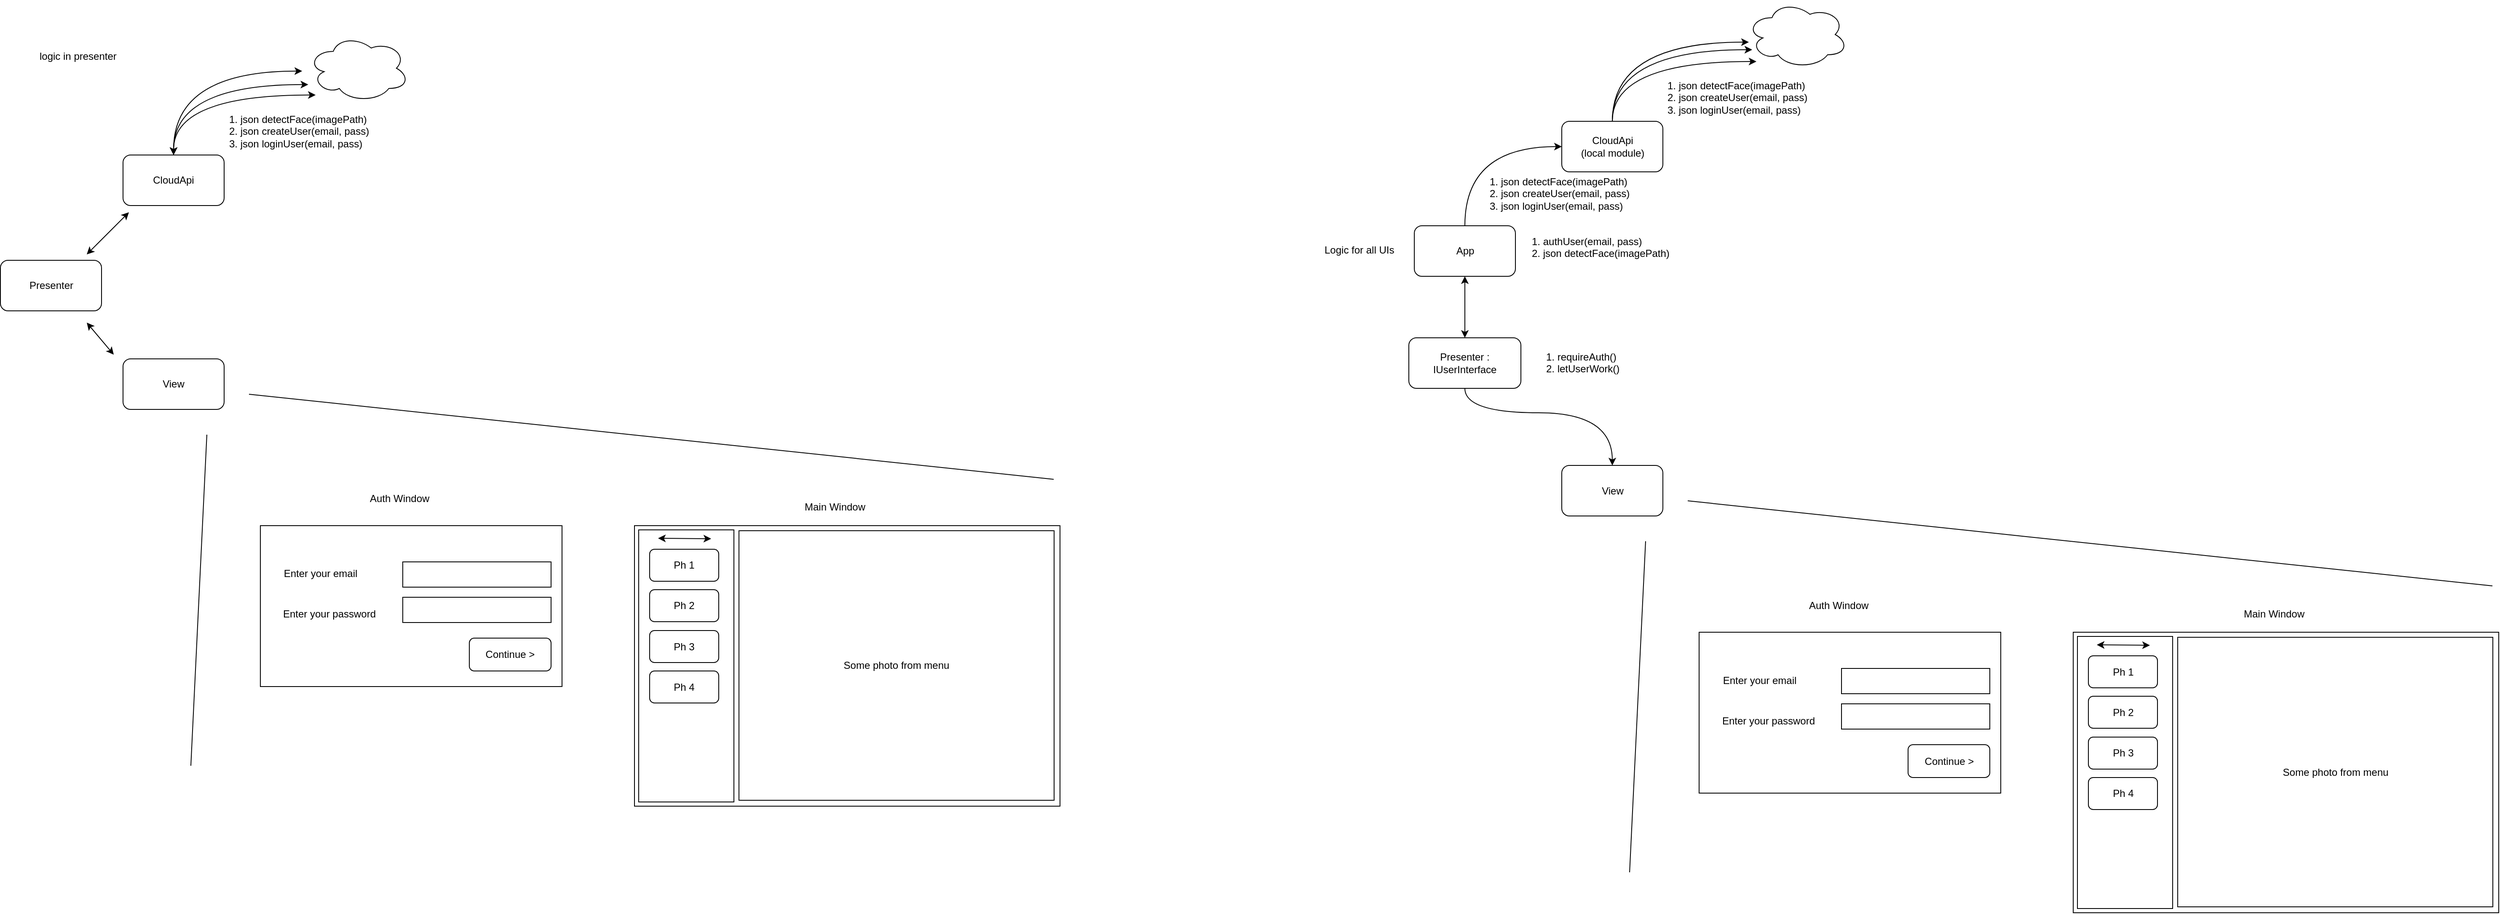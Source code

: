 <mxfile version="10.8.0" type="device"><diagram id="RPN1DrhEtpvBff0ssNFF" name="Page-1"><mxGraphModel dx="1800" dy="1312" grid="0" gridSize="10" guides="1" tooltips="1" connect="1" arrows="1" fold="1" page="0" pageScale="1" pageWidth="850" pageHeight="1100" math="0" shadow="0"><root><mxCell id="0"/><mxCell id="1" parent="0"/><mxCell id="bMVW35TbsiTJvTJfAsjE-92" style="edgeStyle=orthogonalEdgeStyle;curved=1;rounded=0;orthogonalLoop=1;jettySize=auto;html=1;entryX=0;entryY=0.5;entryDx=0;entryDy=0;startArrow=none;startFill=0;" edge="1" parent="1" source="bMVW35TbsiTJvTJfAsjE-1" target="bMVW35TbsiTJvTJfAsjE-2"><mxGeometry relative="1" as="geometry"><Array as="points"><mxPoint x="1424" y="43"/></Array></mxGeometry></mxCell><mxCell id="bMVW35TbsiTJvTJfAsjE-1" value="App&lt;br&gt;" style="rounded=1;whiteSpace=wrap;html=1;" vertex="1" parent="1"><mxGeometry x="1363.5" y="137" width="120" height="60" as="geometry"/></mxCell><mxCell id="bMVW35TbsiTJvTJfAsjE-39" style="edgeStyle=orthogonalEdgeStyle;rounded=0;orthogonalLoop=1;jettySize=auto;html=1;curved=1;exitX=0.5;exitY=0;exitDx=0;exitDy=0;startArrow=none;startFill=0;" edge="1" parent="1" source="bMVW35TbsiTJvTJfAsjE-2"><mxGeometry relative="1" as="geometry"><mxPoint x="1760.5" y="-81" as="targetPoint"/><Array as="points"><mxPoint x="1598.5" y="-81"/></Array></mxGeometry></mxCell><mxCell id="bMVW35TbsiTJvTJfAsjE-2" value="CloudApi&lt;br&gt;(local module)&lt;br&gt;" style="rounded=1;whiteSpace=wrap;html=1;" vertex="1" parent="1"><mxGeometry x="1538.5" y="13" width="120" height="60" as="geometry"/></mxCell><mxCell id="bMVW35TbsiTJvTJfAsjE-3" value="View" style="rounded=1;whiteSpace=wrap;html=1;" vertex="1" parent="1"><mxGeometry x="1538.5" y="421.5" width="120" height="60" as="geometry"/></mxCell><mxCell id="bMVW35TbsiTJvTJfAsjE-6" value="" style="rounded=0;whiteSpace=wrap;html=1;" vertex="1" parent="1"><mxGeometry x="2145.5" y="619.5" width="505" height="333" as="geometry"/></mxCell><mxCell id="bMVW35TbsiTJvTJfAsjE-7" value="" style="rounded=0;whiteSpace=wrap;html=1;" vertex="1" parent="1"><mxGeometry x="2150.5" y="624.5" width="113" height="323" as="geometry"/></mxCell><mxCell id="bMVW35TbsiTJvTJfAsjE-8" value="" style="endArrow=classic;startArrow=classic;html=1;" edge="1" parent="1"><mxGeometry width="50" height="50" relative="1" as="geometry"><mxPoint x="2173.5" y="634.5" as="sourcePoint"/><mxPoint x="2236.5" y="635" as="targetPoint"/></mxGeometry></mxCell><mxCell id="bMVW35TbsiTJvTJfAsjE-9" value="Ph 1" style="rounded=1;whiteSpace=wrap;html=1;" vertex="1" parent="1"><mxGeometry x="2163.5" y="647.5" width="82" height="38" as="geometry"/></mxCell><mxCell id="bMVW35TbsiTJvTJfAsjE-10" value="Ph 2" style="rounded=1;whiteSpace=wrap;html=1;" vertex="1" parent="1"><mxGeometry x="2163.5" y="695.5" width="82" height="38" as="geometry"/></mxCell><mxCell id="bMVW35TbsiTJvTJfAsjE-12" value="Ph 3" style="rounded=1;whiteSpace=wrap;html=1;" vertex="1" parent="1"><mxGeometry x="2163.5" y="744" width="82" height="38" as="geometry"/></mxCell><mxCell id="bMVW35TbsiTJvTJfAsjE-13" value="Ph 4" style="rounded=1;whiteSpace=wrap;html=1;" vertex="1" parent="1"><mxGeometry x="2163.5" y="792" width="82" height="38" as="geometry"/></mxCell><mxCell id="bMVW35TbsiTJvTJfAsjE-17" value="Some photo from menu" style="rounded=0;whiteSpace=wrap;html=1;" vertex="1" parent="1"><mxGeometry x="2269.5" y="625.5" width="374" height="320" as="geometry"/></mxCell><mxCell id="bMVW35TbsiTJvTJfAsjE-18" value="Main Window" style="text;html=1;resizable=0;points=[];autosize=1;align=left;verticalAlign=top;spacingTop=-4;" vertex="1" parent="1"><mxGeometry x="2345.5" y="587.5" width="82" height="14" as="geometry"/></mxCell><mxCell id="bMVW35TbsiTJvTJfAsjE-19" value="" style="rounded=0;whiteSpace=wrap;html=1;" vertex="1" parent="1"><mxGeometry x="1701.5" y="619.5" width="358" height="191" as="geometry"/></mxCell><mxCell id="bMVW35TbsiTJvTJfAsjE-20" value="Auth Window" style="text;html=1;resizable=0;points=[];autosize=1;align=left;verticalAlign=top;spacingTop=-4;" vertex="1" parent="1"><mxGeometry x="1829.5" y="577.5" width="81" height="14" as="geometry"/></mxCell><mxCell id="bMVW35TbsiTJvTJfAsjE-23" value="Continue &amp;gt;" style="rounded=1;whiteSpace=wrap;html=1;" vertex="1" parent="1"><mxGeometry x="1949.5" y="753" width="97" height="39" as="geometry"/></mxCell><mxCell id="bMVW35TbsiTJvTJfAsjE-24" value="Enter your email" style="text;html=1;strokeColor=none;fillColor=none;align=center;verticalAlign=middle;whiteSpace=wrap;rounded=0;" vertex="1" parent="1"><mxGeometry x="1716.5" y="666.5" width="113" height="20" as="geometry"/></mxCell><mxCell id="bMVW35TbsiTJvTJfAsjE-25" value="Enter your password" style="text;html=1;strokeColor=none;fillColor=none;align=center;verticalAlign=middle;whiteSpace=wrap;rounded=0;" vertex="1" parent="1"><mxGeometry x="1722.5" y="714.5" width="122" height="20" as="geometry"/></mxCell><mxCell id="bMVW35TbsiTJvTJfAsjE-27" value="" style="rounded=0;whiteSpace=wrap;html=1;" vertex="1" parent="1"><mxGeometry x="1870.5" y="662.5" width="176" height="30" as="geometry"/></mxCell><mxCell id="bMVW35TbsiTJvTJfAsjE-32" value="" style="rounded=0;whiteSpace=wrap;html=1;" vertex="1" parent="1"><mxGeometry x="1870.5" y="704.5" width="176" height="30" as="geometry"/></mxCell><mxCell id="bMVW35TbsiTJvTJfAsjE-36" value="" style="endArrow=none;html=1;" edge="1" parent="1"><mxGeometry width="50" height="50" relative="1" as="geometry"><mxPoint x="1619" y="904.5" as="sourcePoint"/><mxPoint x="1638" y="511.5" as="targetPoint"/></mxGeometry></mxCell><mxCell id="bMVW35TbsiTJvTJfAsjE-37" value="" style="endArrow=none;html=1;" edge="1" parent="1"><mxGeometry width="50" height="50" relative="1" as="geometry"><mxPoint x="2643" y="564.5" as="sourcePoint"/><mxPoint x="1688" y="463.5" as="targetPoint"/></mxGeometry></mxCell><mxCell id="bMVW35TbsiTJvTJfAsjE-38" value="" style="ellipse;shape=cloud;whiteSpace=wrap;html=1;" vertex="1" parent="1"><mxGeometry x="1758" y="-130" width="120" height="80" as="geometry"/></mxCell><mxCell id="bMVW35TbsiTJvTJfAsjE-40" style="edgeStyle=orthogonalEdgeStyle;rounded=0;orthogonalLoop=1;jettySize=auto;html=1;curved=1;exitX=0.5;exitY=0;exitDx=0;exitDy=0;startArrow=none;startFill=0;" edge="1" parent="1" source="bMVW35TbsiTJvTJfAsjE-2"><mxGeometry relative="1" as="geometry"><mxPoint x="1602.5" y="57" as="sourcePoint"/><mxPoint x="1764.5" y="-72" as="targetPoint"/><Array as="points"><mxPoint x="1598.5" y="-72"/></Array></mxGeometry></mxCell><mxCell id="bMVW35TbsiTJvTJfAsjE-41" style="edgeStyle=orthogonalEdgeStyle;rounded=0;orthogonalLoop=1;jettySize=auto;html=1;curved=1;exitX=0.5;exitY=0;exitDx=0;exitDy=0;startArrow=none;startFill=0;" edge="1" parent="1" source="bMVW35TbsiTJvTJfAsjE-2"><mxGeometry relative="1" as="geometry"><mxPoint x="1612.5" y="67" as="sourcePoint"/><mxPoint x="1769.5" y="-58" as="targetPoint"/><Array as="points"><mxPoint x="1598.5" y="-58"/></Array></mxGeometry></mxCell><mxCell id="bMVW35TbsiTJvTJfAsjE-42" value="1. json detectFace(imagePath)&lt;br&gt;2. json createUser(email, pass)&lt;br&gt;3. json loginUser(email, pass)&lt;br&gt;" style="text;html=1;resizable=0;points=[];autosize=1;align=left;verticalAlign=top;spacingTop=-4;" vertex="1" parent="1"><mxGeometry x="1662" y="-39.5" width="176" height="42" as="geometry"/></mxCell><mxCell id="bMVW35TbsiTJvTJfAsjE-95" style="edgeStyle=orthogonalEdgeStyle;curved=1;rounded=0;orthogonalLoop=1;jettySize=auto;html=1;entryX=0.5;entryY=0;entryDx=0;entryDy=0;startArrow=none;startFill=0;" edge="1" parent="1" source="bMVW35TbsiTJvTJfAsjE-43" target="bMVW35TbsiTJvTJfAsjE-3"><mxGeometry relative="1" as="geometry"><Array as="points"><mxPoint x="1423" y="359"/><mxPoint x="1599" y="359"/></Array></mxGeometry></mxCell><mxCell id="bMVW35TbsiTJvTJfAsjE-43" value="Presenter : IUserInterface" style="rounded=1;whiteSpace=wrap;html=1;" vertex="1" parent="1"><mxGeometry x="1357" y="270" width="133" height="60" as="geometry"/></mxCell><mxCell id="bMVW35TbsiTJvTJfAsjE-85" style="edgeStyle=orthogonalEdgeStyle;curved=1;rounded=0;orthogonalLoop=1;jettySize=auto;html=1;startArrow=classic;startFill=1;" edge="1" parent="1" source="bMVW35TbsiTJvTJfAsjE-56"><mxGeometry relative="1" as="geometry"><mxPoint x="59.6" y="-18.2" as="targetPoint"/><Array as="points"><mxPoint x="-109" y="-18"/></Array></mxGeometry></mxCell><mxCell id="bMVW35TbsiTJvTJfAsjE-86" style="edgeStyle=orthogonalEdgeStyle;curved=1;rounded=0;orthogonalLoop=1;jettySize=auto;html=1;startArrow=classic;startFill=1;" edge="1" parent="1" source="bMVW35TbsiTJvTJfAsjE-56"><mxGeometry relative="1" as="geometry"><mxPoint x="50.8" y="-30.6" as="targetPoint"/><Array as="points"><mxPoint x="-109" y="-31"/></Array></mxGeometry></mxCell><mxCell id="bMVW35TbsiTJvTJfAsjE-87" style="edgeStyle=orthogonalEdgeStyle;curved=1;rounded=0;orthogonalLoop=1;jettySize=auto;html=1;startArrow=classic;startFill=1;" edge="1" parent="1" source="bMVW35TbsiTJvTJfAsjE-56"><mxGeometry relative="1" as="geometry"><mxPoint x="43.6" y="-46.6" as="targetPoint"/><Array as="points"><mxPoint x="-109" y="-47"/></Array></mxGeometry></mxCell><mxCell id="bMVW35TbsiTJvTJfAsjE-56" value="CloudApi" style="rounded=1;whiteSpace=wrap;html=1;" vertex="1" parent="1"><mxGeometry x="-169" y="53" width="120" height="60" as="geometry"/></mxCell><mxCell id="bMVW35TbsiTJvTJfAsjE-57" value="View" style="rounded=1;whiteSpace=wrap;html=1;" vertex="1" parent="1"><mxGeometry x="-169" y="295" width="120" height="60" as="geometry"/></mxCell><mxCell id="bMVW35TbsiTJvTJfAsjE-58" value="" style="rounded=0;whiteSpace=wrap;html=1;" vertex="1" parent="1"><mxGeometry x="438" y="493" width="505" height="333" as="geometry"/></mxCell><mxCell id="bMVW35TbsiTJvTJfAsjE-59" value="" style="rounded=0;whiteSpace=wrap;html=1;" vertex="1" parent="1"><mxGeometry x="443" y="498" width="113" height="323" as="geometry"/></mxCell><mxCell id="bMVW35TbsiTJvTJfAsjE-60" value="" style="endArrow=classic;startArrow=classic;html=1;" edge="1" parent="1"><mxGeometry width="50" height="50" relative="1" as="geometry"><mxPoint x="466" y="508" as="sourcePoint"/><mxPoint x="529" y="508.5" as="targetPoint"/></mxGeometry></mxCell><mxCell id="bMVW35TbsiTJvTJfAsjE-61" value="Ph 1" style="rounded=1;whiteSpace=wrap;html=1;" vertex="1" parent="1"><mxGeometry x="456" y="521" width="82" height="38" as="geometry"/></mxCell><mxCell id="bMVW35TbsiTJvTJfAsjE-62" value="Ph 2" style="rounded=1;whiteSpace=wrap;html=1;" vertex="1" parent="1"><mxGeometry x="456" y="569" width="82" height="38" as="geometry"/></mxCell><mxCell id="bMVW35TbsiTJvTJfAsjE-63" value="Ph 3" style="rounded=1;whiteSpace=wrap;html=1;" vertex="1" parent="1"><mxGeometry x="456" y="617.5" width="82" height="38" as="geometry"/></mxCell><mxCell id="bMVW35TbsiTJvTJfAsjE-64" value="Ph 4" style="rounded=1;whiteSpace=wrap;html=1;" vertex="1" parent="1"><mxGeometry x="456" y="665.5" width="82" height="38" as="geometry"/></mxCell><mxCell id="bMVW35TbsiTJvTJfAsjE-65" value="Some photo from menu" style="rounded=0;whiteSpace=wrap;html=1;" vertex="1" parent="1"><mxGeometry x="562" y="499" width="374" height="320" as="geometry"/></mxCell><mxCell id="bMVW35TbsiTJvTJfAsjE-66" value="Main Window" style="text;html=1;resizable=0;points=[];autosize=1;align=left;verticalAlign=top;spacingTop=-4;" vertex="1" parent="1"><mxGeometry x="638" y="461" width="82" height="14" as="geometry"/></mxCell><mxCell id="bMVW35TbsiTJvTJfAsjE-67" value="" style="rounded=0;whiteSpace=wrap;html=1;" vertex="1" parent="1"><mxGeometry x="-6" y="493" width="358" height="191" as="geometry"/></mxCell><mxCell id="bMVW35TbsiTJvTJfAsjE-68" value="Auth Window" style="text;html=1;resizable=0;points=[];autosize=1;align=left;verticalAlign=top;spacingTop=-4;" vertex="1" parent="1"><mxGeometry x="122" y="451" width="81" height="14" as="geometry"/></mxCell><mxCell id="bMVW35TbsiTJvTJfAsjE-69" value="Continue &amp;gt;" style="rounded=1;whiteSpace=wrap;html=1;" vertex="1" parent="1"><mxGeometry x="242" y="626.5" width="97" height="39" as="geometry"/></mxCell><mxCell id="bMVW35TbsiTJvTJfAsjE-70" value="Enter your email" style="text;html=1;strokeColor=none;fillColor=none;align=center;verticalAlign=middle;whiteSpace=wrap;rounded=0;" vertex="1" parent="1"><mxGeometry x="9" y="540" width="113" height="20" as="geometry"/></mxCell><mxCell id="bMVW35TbsiTJvTJfAsjE-71" value="Enter your password" style="text;html=1;strokeColor=none;fillColor=none;align=center;verticalAlign=middle;whiteSpace=wrap;rounded=0;" vertex="1" parent="1"><mxGeometry x="15" y="588" width="122" height="20" as="geometry"/></mxCell><mxCell id="bMVW35TbsiTJvTJfAsjE-72" value="" style="rounded=0;whiteSpace=wrap;html=1;" vertex="1" parent="1"><mxGeometry x="163" y="536" width="176" height="30" as="geometry"/></mxCell><mxCell id="bMVW35TbsiTJvTJfAsjE-73" value="" style="rounded=0;whiteSpace=wrap;html=1;" vertex="1" parent="1"><mxGeometry x="163" y="578" width="176" height="30" as="geometry"/></mxCell><mxCell id="bMVW35TbsiTJvTJfAsjE-74" value="" style="endArrow=none;html=1;" edge="1" parent="1"><mxGeometry width="50" height="50" relative="1" as="geometry"><mxPoint x="-88.5" y="778" as="sourcePoint"/><mxPoint x="-69.5" y="385" as="targetPoint"/></mxGeometry></mxCell><mxCell id="bMVW35TbsiTJvTJfAsjE-75" value="" style="endArrow=none;html=1;" edge="1" parent="1"><mxGeometry width="50" height="50" relative="1" as="geometry"><mxPoint x="935.5" y="438" as="sourcePoint"/><mxPoint x="-19.5" y="337" as="targetPoint"/></mxGeometry></mxCell><mxCell id="bMVW35TbsiTJvTJfAsjE-76" value="" style="ellipse;shape=cloud;whiteSpace=wrap;html=1;" vertex="1" parent="1"><mxGeometry x="50.5" y="-90" width="120" height="80" as="geometry"/></mxCell><mxCell id="bMVW35TbsiTJvTJfAsjE-79" value="1. json detectFace(imagePath)&lt;br&gt;2. json createUser(email, pass)&lt;br&gt;3. json loginUser(email, pass)&lt;br&gt;" style="text;html=1;resizable=0;points=[];autosize=1;align=left;verticalAlign=top;spacingTop=-4;" vertex="1" parent="1"><mxGeometry x="-45.5" y="0.5" width="176" height="42" as="geometry"/></mxCell><mxCell id="bMVW35TbsiTJvTJfAsjE-80" value="Presenter" style="rounded=1;whiteSpace=wrap;html=1;" vertex="1" parent="1"><mxGeometry x="-314.5" y="178" width="120" height="60" as="geometry"/></mxCell><mxCell id="bMVW35TbsiTJvTJfAsjE-84" value="logic in presenter" style="text;html=1;resizable=0;points=[];autosize=1;align=left;verticalAlign=top;spacingTop=-4;" vertex="1" parent="1"><mxGeometry x="-270" y="-74" width="101" height="14" as="geometry"/></mxCell><mxCell id="bMVW35TbsiTJvTJfAsjE-89" value="" style="endArrow=classic;startArrow=classic;html=1;" edge="1" parent="1"><mxGeometry width="50" height="50" relative="1" as="geometry"><mxPoint x="-212" y="171" as="sourcePoint"/><mxPoint x="-162" y="121" as="targetPoint"/></mxGeometry></mxCell><mxCell id="bMVW35TbsiTJvTJfAsjE-90" value="" style="endArrow=classic;startArrow=classic;html=1;" edge="1" parent="1"><mxGeometry width="50" height="50" relative="1" as="geometry"><mxPoint x="-212" y="252" as="sourcePoint"/><mxPoint x="-180" y="290" as="targetPoint"/></mxGeometry></mxCell><mxCell id="bMVW35TbsiTJvTJfAsjE-91" value="1. authUser(email, pass)&lt;br&gt;2. json detectFace(imagePath)&lt;br&gt;" style="text;html=1;resizable=0;points=[];autosize=1;align=left;verticalAlign=top;spacingTop=-4;" vertex="1" parent="1"><mxGeometry x="1501" y="146" width="173" height="28" as="geometry"/></mxCell><mxCell id="bMVW35TbsiTJvTJfAsjE-93" value="" style="endArrow=classic;startArrow=classic;html=1;entryX=0.5;entryY=1;entryDx=0;entryDy=0;exitX=0.5;exitY=0;exitDx=0;exitDy=0;" edge="1" parent="1" source="bMVW35TbsiTJvTJfAsjE-43" target="bMVW35TbsiTJvTJfAsjE-1"><mxGeometry width="50" height="50" relative="1" as="geometry"><mxPoint x="1381" y="258" as="sourcePoint"/><mxPoint x="1431" y="208" as="targetPoint"/></mxGeometry></mxCell><mxCell id="bMVW35TbsiTJvTJfAsjE-97" value="&lt;span&gt;Logic for all UIs&lt;/span&gt;" style="text;html=1;resizable=0;points=[];autosize=1;align=left;verticalAlign=top;spacingTop=-4;" vertex="1" parent="1"><mxGeometry x="1255" y="156" width="93" height="14" as="geometry"/></mxCell><mxCell id="bMVW35TbsiTJvTJfAsjE-98" value="1. requireAuth()&lt;br&gt;2. letUserWork()&lt;br&gt;" style="text;html=1;resizable=0;points=[];autosize=1;align=left;verticalAlign=top;spacingTop=-4;" vertex="1" parent="1"><mxGeometry x="1518" y="283" width="97" height="28" as="geometry"/></mxCell><mxCell id="bMVW35TbsiTJvTJfAsjE-99" value="1. json detectFace(imagePath)&lt;br&gt;2. json createUser(email, pass)&lt;br&gt;3. json loginUser(email, pass)&lt;br&gt;" style="text;html=1;resizable=0;points=[];autosize=1;align=left;verticalAlign=top;spacingTop=-4;" vertex="1" parent="1"><mxGeometry x="1450.5" y="75" width="176" height="42" as="geometry"/></mxCell></root></mxGraphModel></diagram></mxfile>
